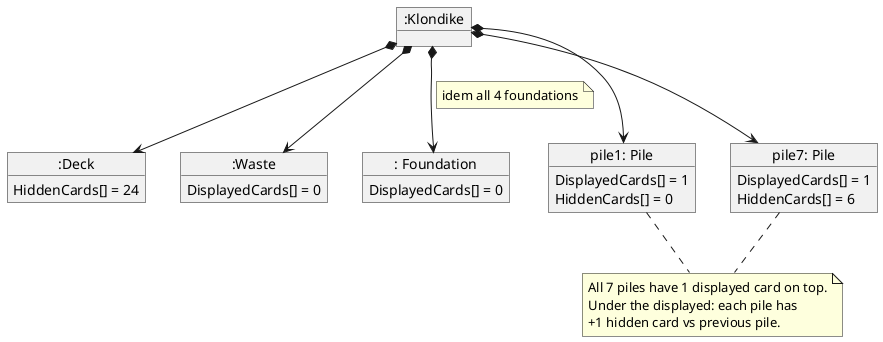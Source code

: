 @startuml

object ":Klondike" as klondike

object ":Deck" as deck{
    HiddenCards[] = 24
}

object ":Waste" as waste{
    DisplayedCards[] = 0
}

object ": Foundation" as foundation{
    DisplayedCards[] = 0
}

object "pile1: Pile" as pile1{
    DisplayedCards[] = 1
    HiddenCards[] = 0
}

object "pile7: Pile" as pile7{
    DisplayedCards[] = 1
    HiddenCards[] = 6
}

'klondike dependencies'
klondike *-down-> deck
klondike *-down-> waste
klondike *-down-> foundation
note on link
idem all 4 foundations
end note
klondike *-down-> pile1
klondike *-down-> pile7

note as pileNote
All 7 piles have 1 displayed card on top.
Under the displayed: each pile has
+1 hidden card vs previous pile.
end note
pile1..pileNote
pile7..pileNote

@enduml
